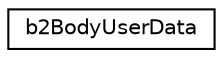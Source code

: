 digraph "Graphical Class Hierarchy"
{
 // LATEX_PDF_SIZE
  edge [fontname="Helvetica",fontsize="10",labelfontname="Helvetica",labelfontsize="10"];
  node [fontname="Helvetica",fontsize="10",shape=record];
  rankdir="LR";
  Node0 [label="b2BodyUserData",height=0.2,width=0.4,color="black", fillcolor="white", style="filled",URL="$structb2BodyUserData.html",tooltip="You can define this to inject whatever data you want in b2Body."];
}
